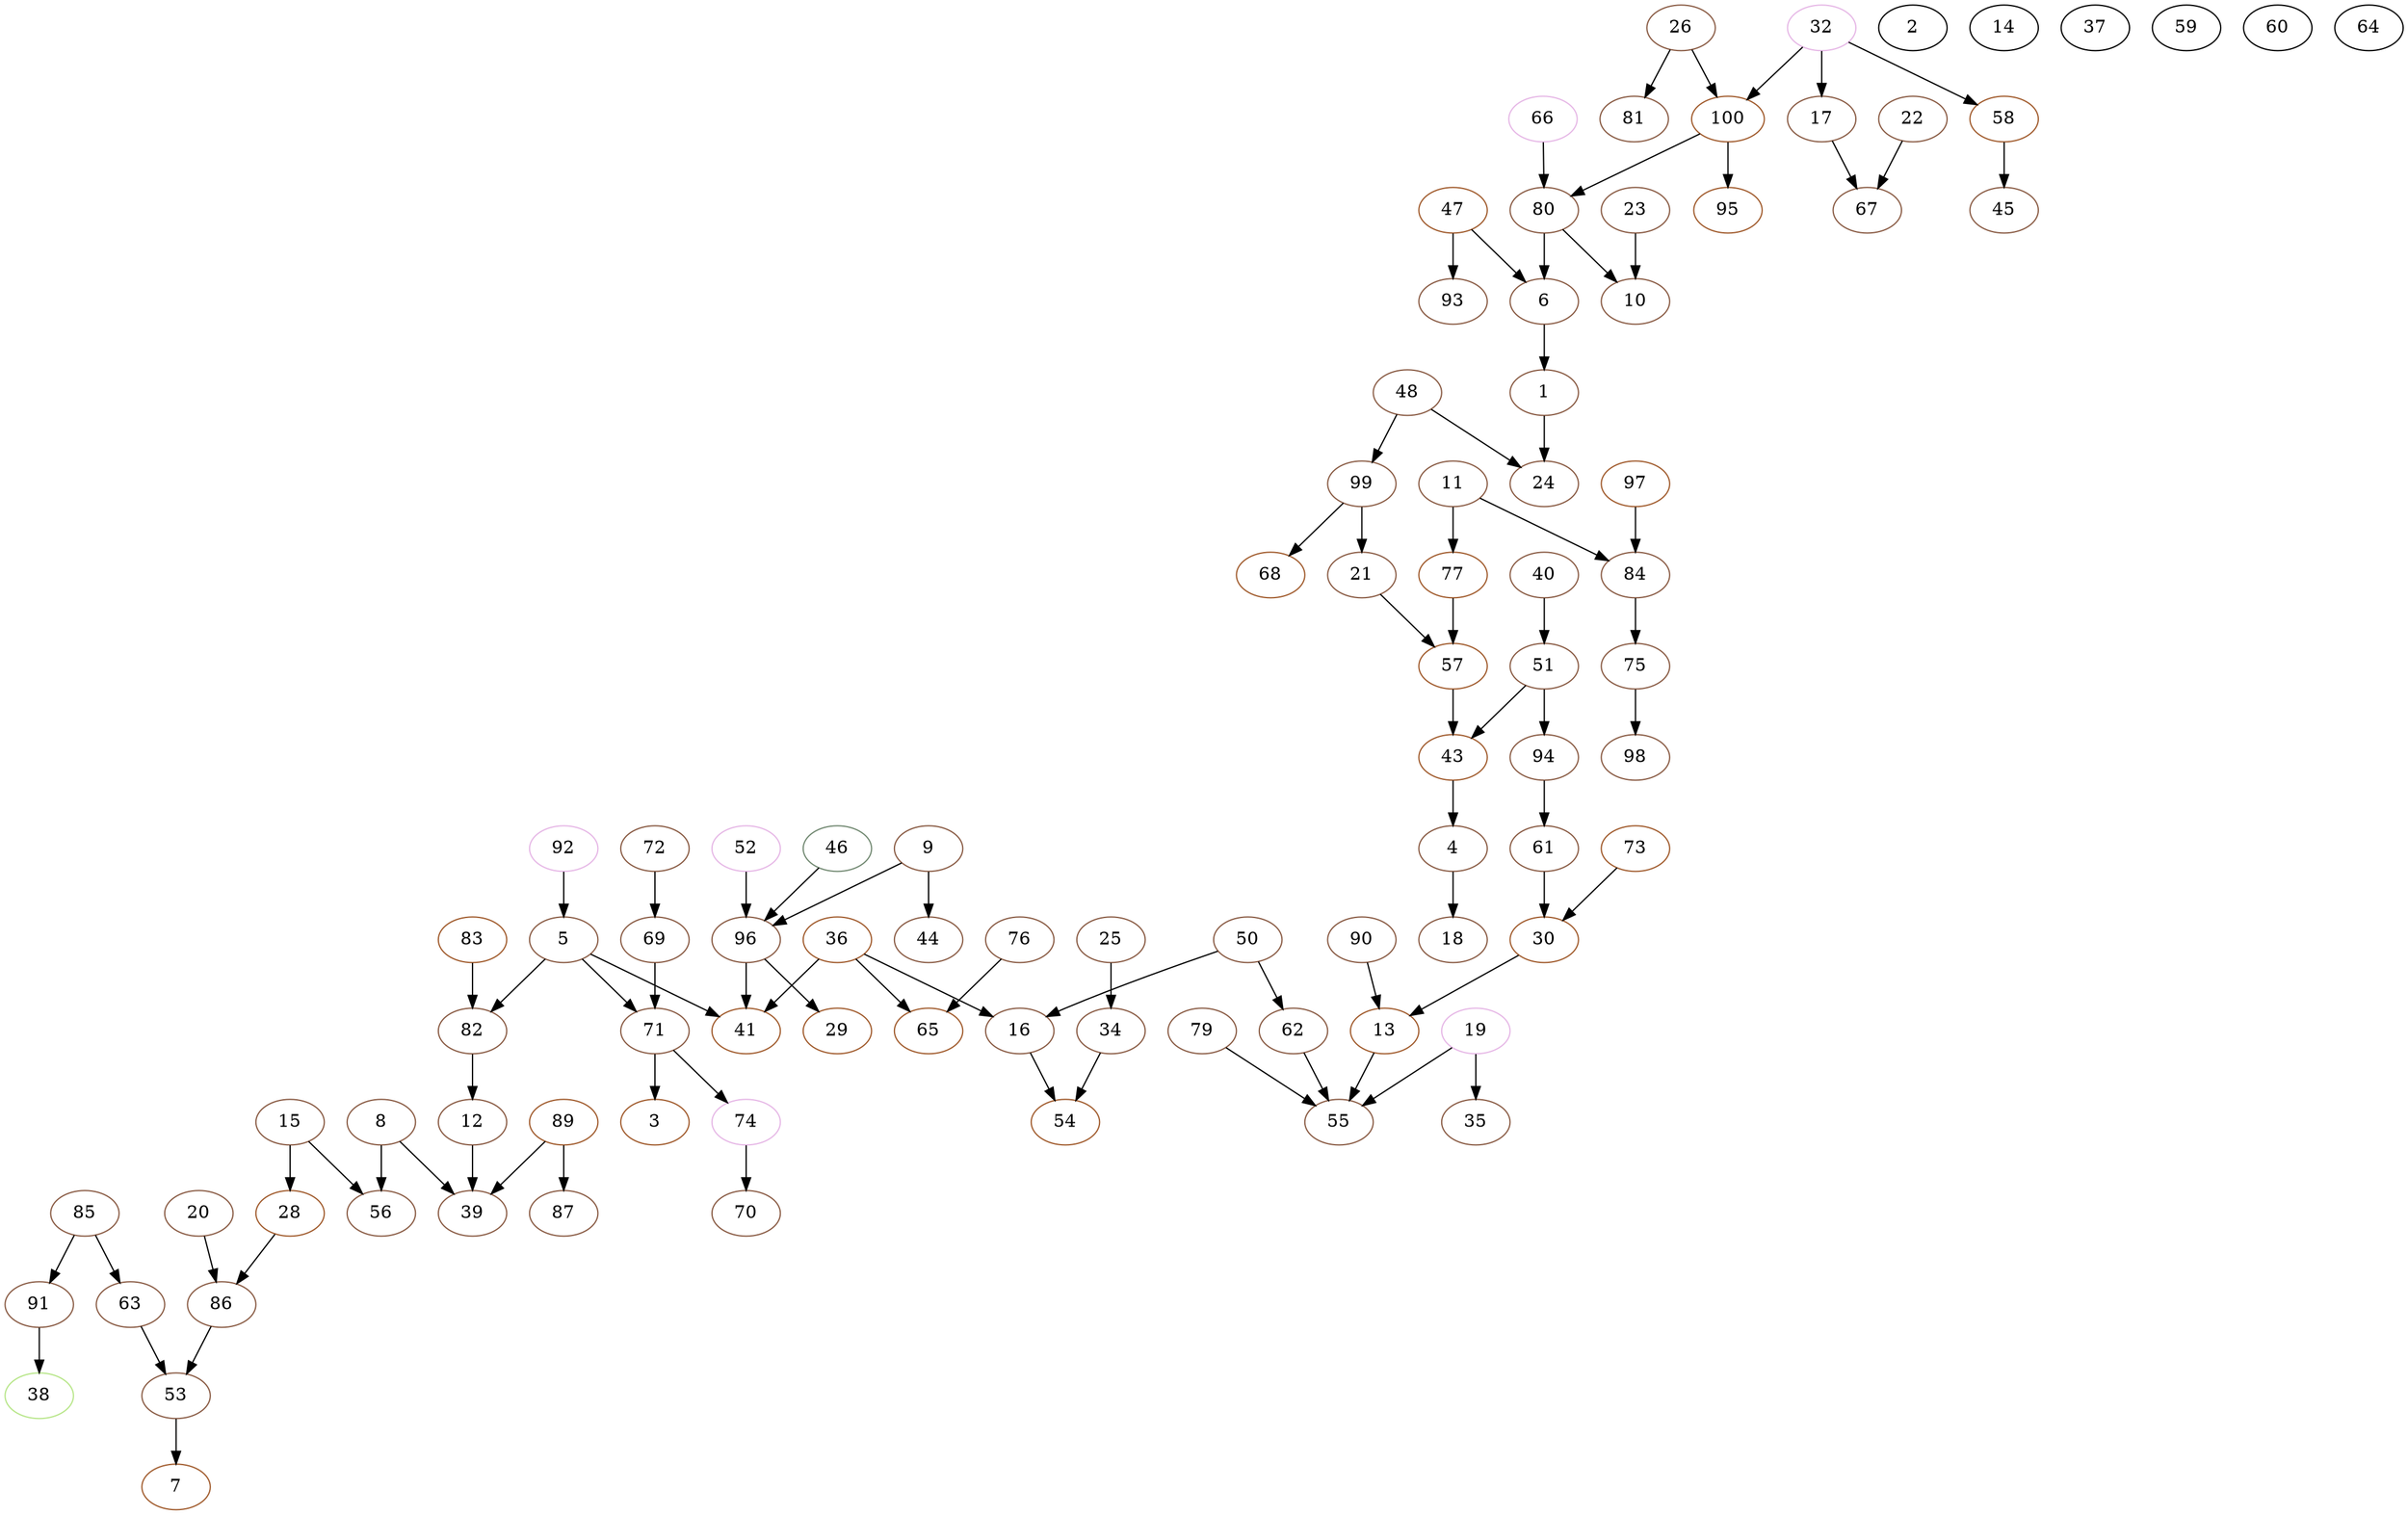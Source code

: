 digraph sample {
38 [color="#b8e68a"];
91 [color="#8a5c45"];
85 [color="#8a5c45"];
63 [color="#8a5c45"];
53 [color="#8a5c45"];
86 [color="#8a5c45"];
20 [color="#8a5c45"];
15 [color="#8a5c45"];
56 [color="#8a5c45"];
8 [color="#8a5c45"];
39 [color="#8a5c45"];
12 [color="#8a5c45"];
82 [color="#8a5c45"];
5 [color="#8a5c45"];
71 [color="#8a5c45"];
69 [color="#8a5c45"];
72 [color="#8a5c45"];
70 [color="#8a5c45"];
96 [color="#8a5c45"];
9 [color="#8a5c45"];
44 [color="#8a5c45"];
16 [color="#8a5c45"];
50 [color="#8a5c45"];
62 [color="#8a5c45"];
55 [color="#8a5c45"];
79 [color="#8a5c45"];
90 [color="#8a5c45"];
61 [color="#8a5c45"];
94 [color="#8a5c45"];
51 [color="#8a5c45"];
40 [color="#8a5c45"];
4 [color="#8a5c45"];
18 [color="#8a5c45"];
21 [color="#8a5c45"];
99 [color="#8a5c45"];
48 [color="#8a5c45"];
24 [color="#8a5c45"];
1 [color="#8a5c45"];
6 [color="#8a5c45"];
80 [color="#8a5c45"];
10 [color="#8a5c45"];
23 [color="#8a5c45"];
26 [color="#8a5c45"];
81 [color="#8a5c45"];
17 [color="#8a5c45"];
67 [color="#8a5c45"];
22 [color="#8a5c45"];
45 [color="#8a5c45"];
93 [color="#8a5c45"];
11 [color="#8a5c45"];
84 [color="#8a5c45"];
75 [color="#8a5c45"];
98 [color="#8a5c45"];
35 [color="#8a5c45"];
34 [color="#8a5c45"];
25 [color="#8a5c45"];
76 [color="#8a5c45"];
87 [color="#8a5c45"];
28 [color="#a15c2e"];
3 [color="#a15c2e"];
41 [color="#a15c2e"];
29 [color="#a15c2e"];
36 [color="#a15c2e"];
13 [color="#a15c2e"];
30 [color="#a15c2e"];
43 [color="#a15c2e"];
57 [color="#a15c2e"];
100 [color="#a15c2e"];
95 [color="#a15c2e"];
58 [color="#a15c2e"];
47 [color="#a15c2e"];
68 [color="#a15c2e"];
77 [color="#a15c2e"];
97 [color="#a15c2e"];
73 [color="#a15c2e"];
54 [color="#a15c2e"];
65 [color="#a15c2e"];
83 [color="#a15c2e"];
89 [color="#a15c2e"];
7 [color="#a15c2e"];
74 [color="#e6b8e6"];
52 [color="#e6b8e6"];
32 [color="#e6b8e6"];
66 [color="#e6b8e6"];
19 [color="#e6b8e6"];
92 [color="#e6b8e6"];
46 [color="#738a73"];
69 -> 71[color="black"];
82 -> 12[color="black"];
96 -> 41[color="black"];
80 -> 10[color="black"];
21 -> 57[color="black"];
9 -> 96[color="black"];
20 -> 86[color="black"];
75 -> 98[color="black"];
40 -> 51[color="black"];
96 -> 29[color="black"];
5 -> 71[color="black"];
79 -> 55[color="black"];
1 -> 24[color="black"];
90 -> 13[color="black"];
25 -> 34[color="black"];
43 -> 4[color="black"];
48 -> 99[color="black"];
32 -> 17[color="black"];
5 -> 82[color="black"];
50 -> 16[color="black"];
26 -> 100[color="black"];
91 -> 38[color="black"];
22 -> 67[color="black"];
15 -> 28[color="black"];
99 -> 68[color="black"];
76 -> 65[color="black"];
51 -> 94[color="black"];
11 -> 77[color="black"];
8 -> 39[color="black"];
32 -> 58[color="black"];
16 -> 54[color="black"];
17 -> 67[color="black"];
63 -> 53[color="black"];
15 -> 56[color="black"];
74 -> 70[color="black"];
84 -> 75[color="black"];
85 -> 63[color="black"];
36 -> 16[color="black"];
80 -> 6[color="black"];
89 -> 87[color="black"];
8 -> 56[color="black"];
58 -> 45[color="black"];
100 -> 80[color="black"];
36 -> 65[color="black"];
5 -> 41[color="black"];
83 -> 82[color="black"];
47 -> 6[color="black"];
99 -> 21[color="black"];
62 -> 55[color="black"];
61 -> 30[color="black"];
100 -> 95[color="black"];
86 -> 53[color="black"];
12 -> 39[color="black"];
28 -> 86[color="black"];
34 -> 54[color="black"];
77 -> 57[color="black"];
50 -> 62[color="black"];
13 -> 55[color="black"];
23 -> 10[color="black"];
94 -> 61[color="black"];
73 -> 30[color="black"];
92 -> 5[color="black"];
6 -> 1[color="black"];
48 -> 24[color="black"];
71 -> 3[color="black"];
19 -> 35[color="black"];
47 -> 93[color="black"];
72 -> 69[color="black"];
9 -> 44[color="black"];
85 -> 91[color="black"];
57 -> 43[color="black"];
66 -> 80[color="black"];
19 -> 55[color="black"];
89 -> 39[color="black"];
52 -> 96[color="black"];
46 -> 96[color="black"];
53 -> 7[color="black"];
51 -> 43[color="black"];
26 -> 81[color="black"];
30 -> 13[color="black"];
4 -> 18[color="black"];
71 -> 74[color="black"];
32 -> 100[color="black"];
11 -> 84[color="black"];
36 -> 41[color="black"];
97 -> 84[color="black"];
2[color="black"];
14[color="black"];
37[color="black"];
59[color="black"];
60[color="black"];
64[color="black"];
}